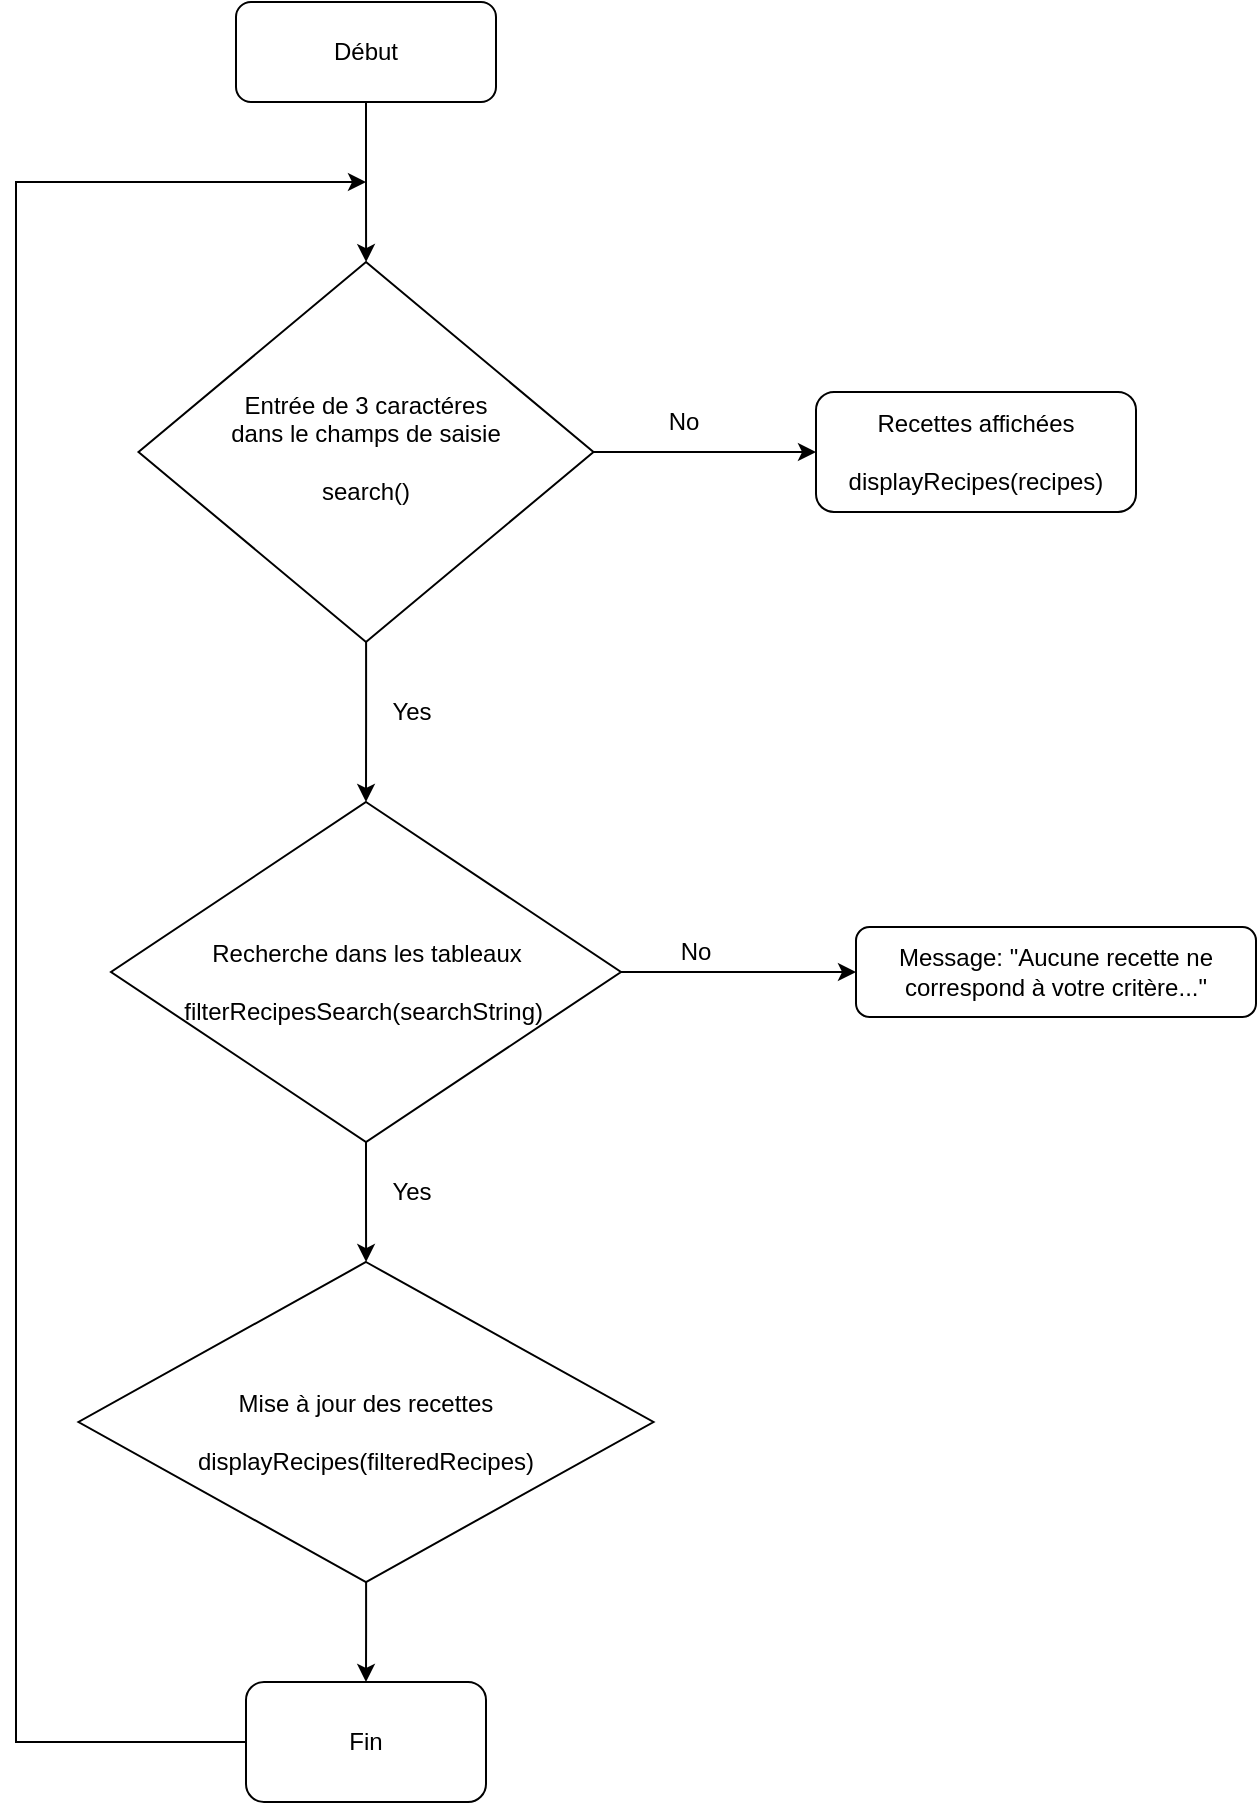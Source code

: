 <mxfile version="20.7.4" type="github">
  <diagram id="C5RBs43oDa-KdzZeNtuy" name="Page-1">
    <mxGraphModel dx="2049" dy="1010" grid="1" gridSize="10" guides="1" tooltips="1" connect="1" arrows="1" fold="1" page="1" pageScale="1" pageWidth="827" pageHeight="1169" math="0" shadow="0">
      <root>
        <mxCell id="WIyWlLk6GJQsqaUBKTNV-0" />
        <mxCell id="WIyWlLk6GJQsqaUBKTNV-1" parent="WIyWlLk6GJQsqaUBKTNV-0" />
        <mxCell id="-rkW1fgErZ1ajqr9JSUW-0" value="" style="edgeStyle=orthogonalEdgeStyle;rounded=0;orthogonalLoop=1;jettySize=auto;html=1;" edge="1" parent="WIyWlLk6GJQsqaUBKTNV-1" source="WIyWlLk6GJQsqaUBKTNV-3" target="WIyWlLk6GJQsqaUBKTNV-6">
          <mxGeometry relative="1" as="geometry" />
        </mxCell>
        <mxCell id="WIyWlLk6GJQsqaUBKTNV-3" value="Début" style="rounded=1;whiteSpace=wrap;html=1;fontSize=12;glass=0;strokeWidth=1;shadow=0;" parent="WIyWlLk6GJQsqaUBKTNV-1" vertex="1">
          <mxGeometry x="160" y="70" width="130" height="50" as="geometry" />
        </mxCell>
        <mxCell id="-rkW1fgErZ1ajqr9JSUW-1" value="" style="edgeStyle=orthogonalEdgeStyle;rounded=0;orthogonalLoop=1;jettySize=auto;html=1;" edge="1" parent="WIyWlLk6GJQsqaUBKTNV-1" source="WIyWlLk6GJQsqaUBKTNV-6" target="WIyWlLk6GJQsqaUBKTNV-10">
          <mxGeometry relative="1" as="geometry" />
        </mxCell>
        <mxCell id="-rkW1fgErZ1ajqr9JSUW-3" value="" style="edgeStyle=orthogonalEdgeStyle;rounded=0;orthogonalLoop=1;jettySize=auto;html=1;" edge="1" parent="WIyWlLk6GJQsqaUBKTNV-1" source="WIyWlLk6GJQsqaUBKTNV-6" target="WIyWlLk6GJQsqaUBKTNV-7">
          <mxGeometry relative="1" as="geometry" />
        </mxCell>
        <mxCell id="WIyWlLk6GJQsqaUBKTNV-6" value="Entrée de 3 caractéres&lt;br&gt;dans le champs de saisie&lt;br&gt;&lt;br&gt;search()" style="rhombus;whiteSpace=wrap;html=1;shadow=0;fontFamily=Helvetica;fontSize=12;align=center;strokeWidth=1;spacing=6;spacingTop=-4;" parent="WIyWlLk6GJQsqaUBKTNV-1" vertex="1">
          <mxGeometry x="111.25" y="200" width="227.5" height="190" as="geometry" />
        </mxCell>
        <mxCell id="WIyWlLk6GJQsqaUBKTNV-7" value="Recettes affichées&lt;br&gt;&lt;br&gt;displayRecipes(recipes)" style="rounded=1;whiteSpace=wrap;html=1;fontSize=12;glass=0;strokeWidth=1;shadow=0;" parent="WIyWlLk6GJQsqaUBKTNV-1" vertex="1">
          <mxGeometry x="450" y="265" width="160" height="60" as="geometry" />
        </mxCell>
        <mxCell id="FRZHqH-YpU8EhyIoDuAu-0" value="" style="edgeStyle=orthogonalEdgeStyle;rounded=0;orthogonalLoop=1;jettySize=auto;html=1;" parent="WIyWlLk6GJQsqaUBKTNV-1" source="WIyWlLk6GJQsqaUBKTNV-10" target="WIyWlLk6GJQsqaUBKTNV-12" edge="1">
          <mxGeometry relative="1" as="geometry" />
        </mxCell>
        <mxCell id="FRZHqH-YpU8EhyIoDuAu-3" value="" style="edgeStyle=orthogonalEdgeStyle;rounded=0;orthogonalLoop=1;jettySize=auto;html=1;" parent="WIyWlLk6GJQsqaUBKTNV-1" source="WIyWlLk6GJQsqaUBKTNV-10" target="FRZHqH-YpU8EhyIoDuAu-2" edge="1">
          <mxGeometry relative="1" as="geometry" />
        </mxCell>
        <mxCell id="WIyWlLk6GJQsqaUBKTNV-10" value="&lt;br&gt;Recherche dans les tableaux&lt;br&gt;&lt;br&gt;filterRecipesSearch(searchString)&amp;nbsp;&lt;br&gt;" style="rhombus;whiteSpace=wrap;html=1;shadow=0;fontFamily=Helvetica;fontSize=12;align=center;strokeWidth=1;spacing=6;spacingTop=-4;" parent="WIyWlLk6GJQsqaUBKTNV-1" vertex="1">
          <mxGeometry x="97.5" y="470" width="255" height="170" as="geometry" />
        </mxCell>
        <mxCell id="WIyWlLk6GJQsqaUBKTNV-12" value="Message: &quot;Aucune recette ne correspond à votre critère...&quot;" style="rounded=1;whiteSpace=wrap;html=1;fontSize=12;glass=0;strokeWidth=1;shadow=0;" parent="WIyWlLk6GJQsqaUBKTNV-1" vertex="1">
          <mxGeometry x="470" y="532.5" width="200" height="45" as="geometry" />
        </mxCell>
        <mxCell id="FRZHqH-YpU8EhyIoDuAu-1" value="No" style="text;html=1;strokeColor=none;fillColor=none;align=center;verticalAlign=middle;whiteSpace=wrap;rounded=0;" parent="WIyWlLk6GJQsqaUBKTNV-1" vertex="1">
          <mxGeometry x="354" y="265" width="60" height="30" as="geometry" />
        </mxCell>
        <mxCell id="-rkW1fgErZ1ajqr9JSUW-2" value="" style="edgeStyle=orthogonalEdgeStyle;rounded=0;orthogonalLoop=1;jettySize=auto;html=1;" edge="1" parent="WIyWlLk6GJQsqaUBKTNV-1" source="FRZHqH-YpU8EhyIoDuAu-2" target="FRZHqH-YpU8EhyIoDuAu-8">
          <mxGeometry relative="1" as="geometry" />
        </mxCell>
        <mxCell id="FRZHqH-YpU8EhyIoDuAu-2" value="&lt;br&gt;Mise à jour des recettes&lt;br&gt;&lt;br&gt;displayRecipes(filteredRecipes)" style="rhombus;whiteSpace=wrap;html=1;shadow=0;strokeWidth=1;spacing=6;spacingTop=-4;" parent="WIyWlLk6GJQsqaUBKTNV-1" vertex="1">
          <mxGeometry x="81.25" y="700" width="287.5" height="160" as="geometry" />
        </mxCell>
        <mxCell id="FRZHqH-YpU8EhyIoDuAu-4" value="Yes" style="text;html=1;strokeColor=none;fillColor=none;align=center;verticalAlign=middle;whiteSpace=wrap;rounded=0;" parent="WIyWlLk6GJQsqaUBKTNV-1" vertex="1">
          <mxGeometry x="217.5" y="410" width="60" height="30" as="geometry" />
        </mxCell>
        <mxCell id="-rkW1fgErZ1ajqr9JSUW-7" style="edgeStyle=orthogonalEdgeStyle;rounded=0;orthogonalLoop=1;jettySize=auto;html=1;" edge="1" parent="WIyWlLk6GJQsqaUBKTNV-1" source="FRZHqH-YpU8EhyIoDuAu-8">
          <mxGeometry relative="1" as="geometry">
            <mxPoint x="225" y="160" as="targetPoint" />
            <Array as="points">
              <mxPoint x="50" y="940" />
              <mxPoint x="50" y="160" />
            </Array>
          </mxGeometry>
        </mxCell>
        <mxCell id="FRZHqH-YpU8EhyIoDuAu-8" value="Fin" style="rounded=1;whiteSpace=wrap;html=1;" parent="WIyWlLk6GJQsqaUBKTNV-1" vertex="1">
          <mxGeometry x="165" y="910" width="120" height="60" as="geometry" />
        </mxCell>
        <mxCell id="-rkW1fgErZ1ajqr9JSUW-5" value="Yes" style="text;html=1;strokeColor=none;fillColor=none;align=center;verticalAlign=middle;whiteSpace=wrap;rounded=0;" vertex="1" parent="WIyWlLk6GJQsqaUBKTNV-1">
          <mxGeometry x="217.5" y="650" width="60" height="30" as="geometry" />
        </mxCell>
        <mxCell id="-rkW1fgErZ1ajqr9JSUW-6" value="No" style="text;html=1;strokeColor=none;fillColor=none;align=center;verticalAlign=middle;whiteSpace=wrap;rounded=0;" vertex="1" parent="WIyWlLk6GJQsqaUBKTNV-1">
          <mxGeometry x="360" y="530" width="60" height="30" as="geometry" />
        </mxCell>
      </root>
    </mxGraphModel>
  </diagram>
</mxfile>
